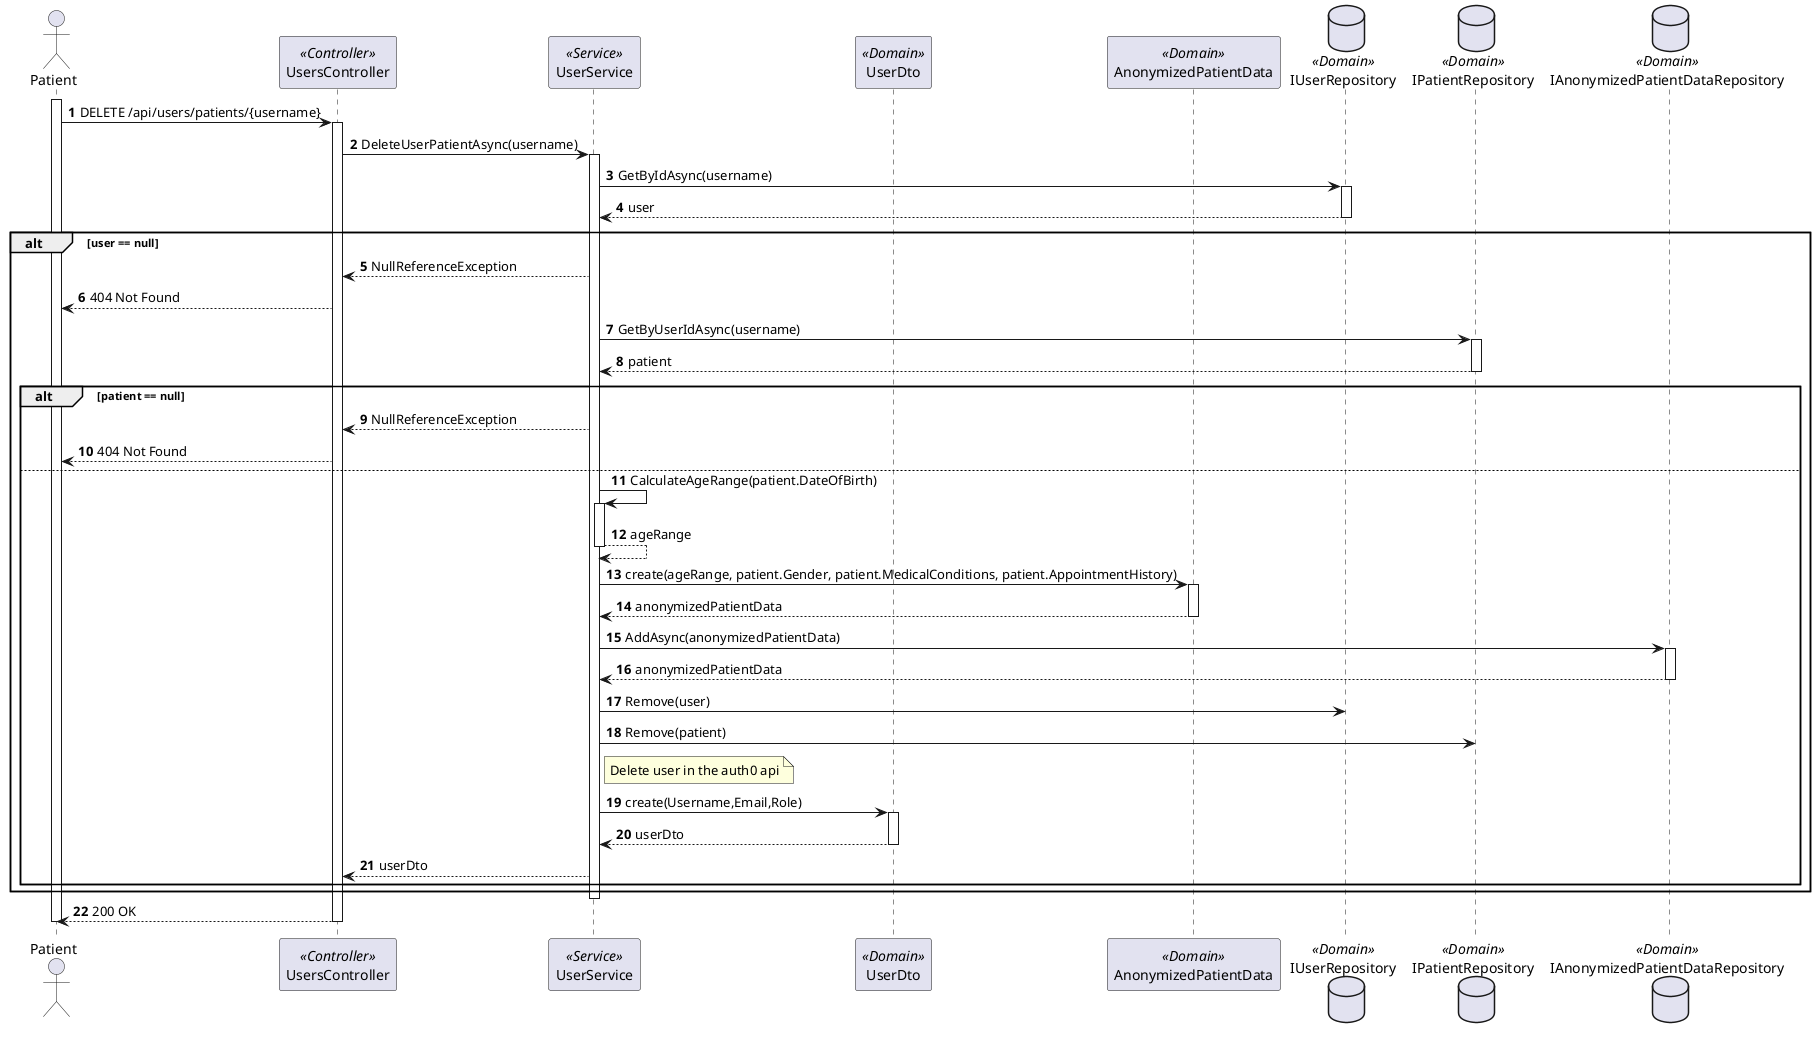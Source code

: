 @startuml process-view-2
autonumber

actor "Patient" as PatientActor
participant "UsersController" as Controller <<Controller>>
participant "UserService" as Service <<Service>>
participant "UserDto" as UserDto <<Domain>>
participant "AnonymizedPatientData" as AnonymizedPatientData <<Domain>>
database "IUserRepository" as UserRepository <<Domain>>
database "IPatientRepository" as PatientRepository <<Domain>>
database "IAnonymizedPatientDataRepository" as AnonymizedPatientDataRepository <<Domain>>

activate PatientActor

    PatientActor-> Controller : DELETE /api/users/patients/{username}

    activate Controller

        Controller -> Service : DeleteUserPatientAsync(username)

        activate Service

            Service -> UserRepository : GetByIdAsync(username)

            activate UserRepository

                UserRepository --> Service  : user

            deactivate UserRepository

            alt user == null

                Service --> Controller : NullReferenceException

                PatientActor <-- Controller : 404 Not Found

            Service -> PatientRepository : GetByUserIdAsync(username)

            activate PatientRepository

                PatientRepository --> Service : patient

            deactivate PatientRepository

            alt patient == null 

                Service --> Controller : NullReferenceException

                PatientActor <-- Controller : 404 Not Found

            else

                Service  -> Service : CalculateAgeRange(patient.DateOfBirth)

                activate Service

                    Service --> Service : ageRange
                
                deactivate Service

                Service -> AnonymizedPatientData : create(ageRange, patient.Gender, patient.MedicalConditions, patient.AppointmentHistory)

                activate AnonymizedPatientData

                    AnonymizedPatientData --> Service :  anonymizedPatientData

                deactivate AnonymizedPatientData

                Service -> AnonymizedPatientDataRepository : AddAsync(anonymizedPatientData)

                activate  AnonymizedPatientDataRepository

                    AnonymizedPatientDataRepository --> Service: anonymizedPatientData

                deactivate AnonymizedPatientDataRepository

                Service  -> UserRepository : Remove(user)

                Service -> PatientRepository : Remove(patient)

                Note  right of Service: Delete user in the auth0 api

                Service -> UserDto : create(Username,Email,Role)

                activate UserDto

                    UserDto --> Service : userDto

                deactivate UserDto

                Service --> Controller : userDto
            end
            end

        deactivate Service

        PatientActor <-- Controller : 200 OK

    deactivate Controller

deactivate PatientActor


@enduml